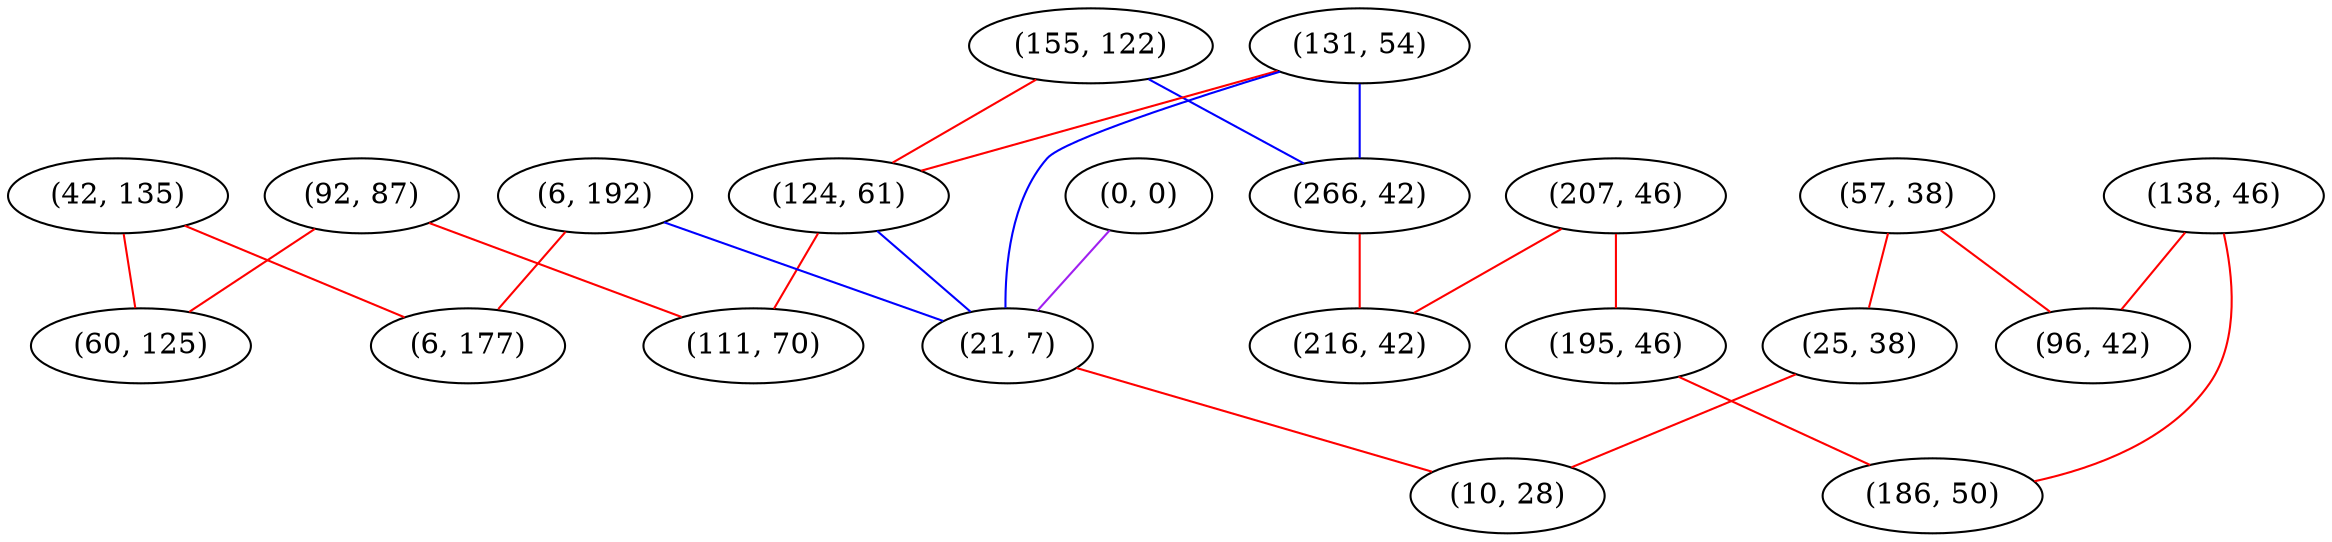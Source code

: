 graph "" {
"(155, 122)";
"(0, 0)";
"(207, 46)";
"(131, 54)";
"(124, 61)";
"(266, 42)";
"(42, 135)";
"(57, 38)";
"(92, 87)";
"(25, 38)";
"(6, 192)";
"(216, 42)";
"(60, 125)";
"(111, 70)";
"(138, 46)";
"(96, 42)";
"(6, 177)";
"(21, 7)";
"(10, 28)";
"(195, 46)";
"(186, 50)";
"(155, 122)" -- "(124, 61)"  [color=red, key=0, weight=1];
"(155, 122)" -- "(266, 42)"  [color=blue, key=0, weight=3];
"(0, 0)" -- "(21, 7)"  [color=purple, key=0, weight=4];
"(207, 46)" -- "(216, 42)"  [color=red, key=0, weight=1];
"(207, 46)" -- "(195, 46)"  [color=red, key=0, weight=1];
"(131, 54)" -- "(124, 61)"  [color=red, key=0, weight=1];
"(131, 54)" -- "(21, 7)"  [color=blue, key=0, weight=3];
"(131, 54)" -- "(266, 42)"  [color=blue, key=0, weight=3];
"(124, 61)" -- "(111, 70)"  [color=red, key=0, weight=1];
"(124, 61)" -- "(21, 7)"  [color=blue, key=0, weight=3];
"(266, 42)" -- "(216, 42)"  [color=red, key=0, weight=1];
"(42, 135)" -- "(60, 125)"  [color=red, key=0, weight=1];
"(42, 135)" -- "(6, 177)"  [color=red, key=0, weight=1];
"(57, 38)" -- "(25, 38)"  [color=red, key=0, weight=1];
"(57, 38)" -- "(96, 42)"  [color=red, key=0, weight=1];
"(92, 87)" -- "(60, 125)"  [color=red, key=0, weight=1];
"(92, 87)" -- "(111, 70)"  [color=red, key=0, weight=1];
"(25, 38)" -- "(10, 28)"  [color=red, key=0, weight=1];
"(6, 192)" -- "(6, 177)"  [color=red, key=0, weight=1];
"(6, 192)" -- "(21, 7)"  [color=blue, key=0, weight=3];
"(138, 46)" -- "(96, 42)"  [color=red, key=0, weight=1];
"(138, 46)" -- "(186, 50)"  [color=red, key=0, weight=1];
"(21, 7)" -- "(10, 28)"  [color=red, key=0, weight=1];
"(195, 46)" -- "(186, 50)"  [color=red, key=0, weight=1];
}
